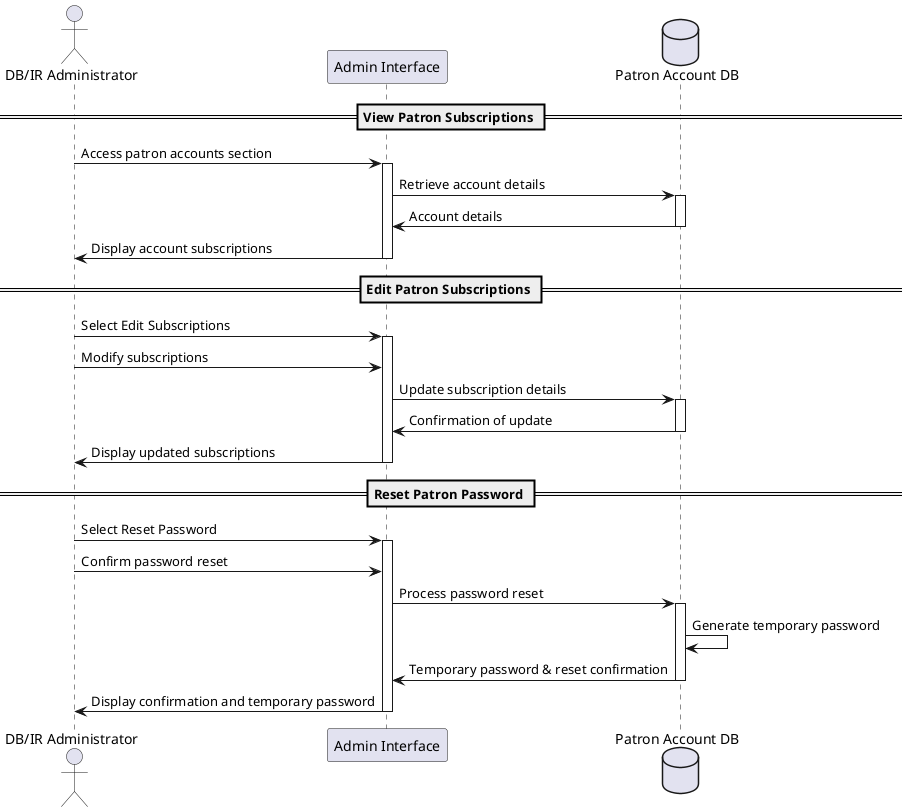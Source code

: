 @startuml
actor "DB/IR Administrator" as admin
participant "Admin Interface" as interface
database "Patron Account DB" as patronDB

== View Patron Subscriptions ==
admin -> interface: Access patron accounts section
activate interface
interface -> patronDB: Retrieve account details
activate patronDB
patronDB -> interface: Account details
deactivate patronDB
interface -> admin: Display account subscriptions
deactivate interface

== Edit Patron Subscriptions ==
admin -> interface: Select Edit Subscriptions
activate interface
admin -> interface: Modify subscriptions
interface -> patronDB: Update subscription details
activate patronDB
patronDB -> interface: Confirmation of update
deactivate patronDB
interface -> admin: Display updated subscriptions
deactivate interface

== Reset Patron Password ==
admin -> interface: Select Reset Password
activate interface
admin -> interface: Confirm password reset
interface -> patronDB: Process password reset
activate patronDB
patronDB -> patronDB: Generate temporary password
patronDB -> interface: Temporary password & reset confirmation
deactivate patronDB
interface -> admin: Display confirmation and temporary password
deactivate interface

@enduml